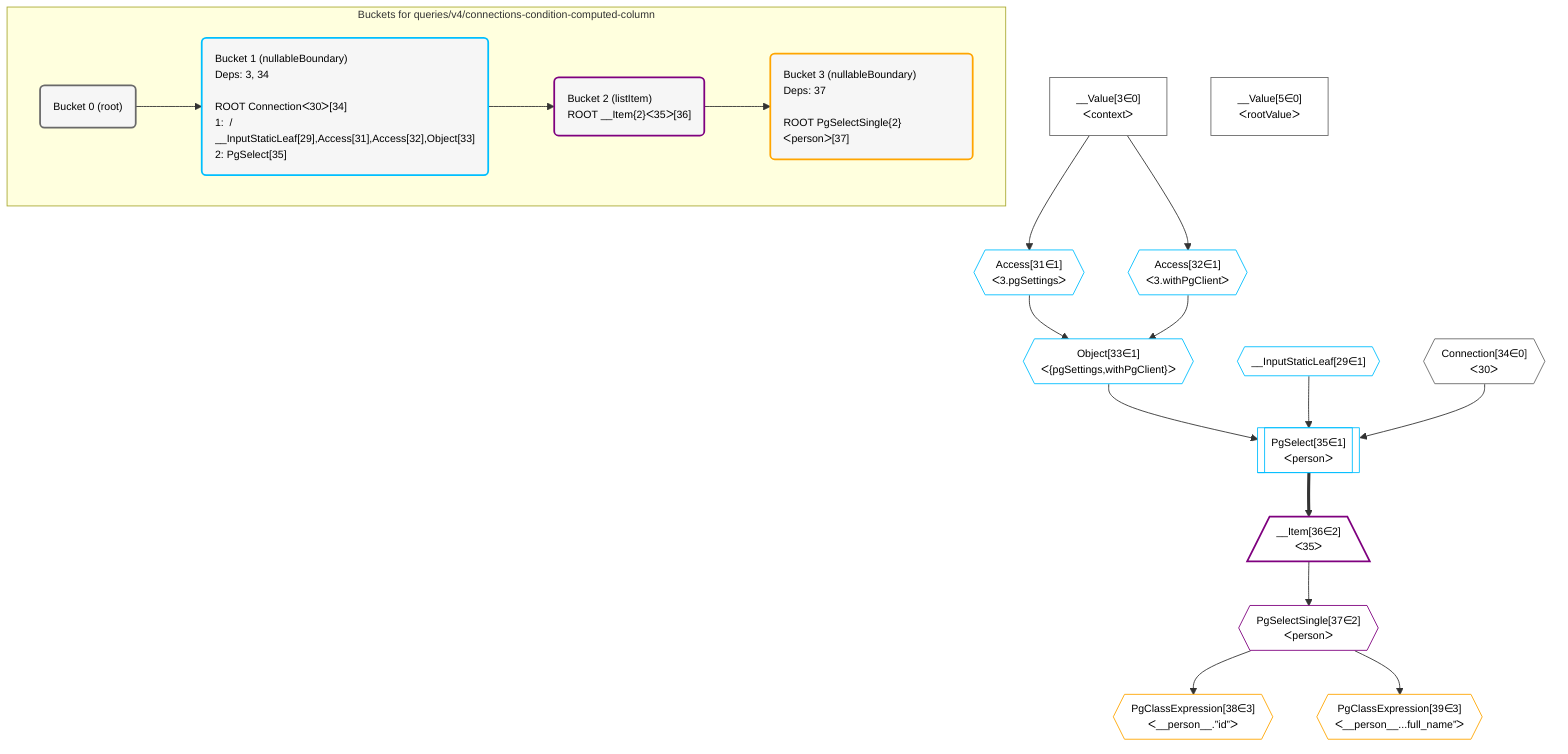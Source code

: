 %%{init: {'themeVariables': { 'fontSize': '12px'}}}%%
graph TD
    classDef path fill:#eee,stroke:#000,color:#000
    classDef plan fill:#fff,stroke-width:1px,color:#000
    classDef itemplan fill:#fff,stroke-width:2px,color:#000
    classDef unbatchedplan fill:#dff,stroke-width:1px,color:#000
    classDef sideeffectplan fill:#fcc,stroke-width:2px,color:#000
    classDef bucket fill:#f6f6f6,color:#000,stroke-width:2px,text-align:left


    %% define steps
    __Value3["__Value[3∈0]<br />ᐸcontextᐳ"]:::plan
    __Value5["__Value[5∈0]<br />ᐸrootValueᐳ"]:::plan
    __InputStaticLeaf29{{"__InputStaticLeaf[29∈1]"}}:::plan
    Access31{{"Access[31∈1]<br />ᐸ3.pgSettingsᐳ"}}:::plan
    Access32{{"Access[32∈1]<br />ᐸ3.withPgClientᐳ"}}:::plan
    Object33{{"Object[33∈1]<br />ᐸ{pgSettings,withPgClient}ᐳ"}}:::plan
    Connection34{{"Connection[34∈0]<br />ᐸ30ᐳ"}}:::plan
    PgSelect35[["PgSelect[35∈1]<br />ᐸpersonᐳ"]]:::plan
    __Item36[/"__Item[36∈2]<br />ᐸ35ᐳ"\]:::itemplan
    PgSelectSingle37{{"PgSelectSingle[37∈2]<br />ᐸpersonᐳ"}}:::plan
    PgClassExpression38{{"PgClassExpression[38∈3]<br />ᐸ__person__.”id”ᐳ"}}:::plan
    PgClassExpression39{{"PgClassExpression[39∈3]<br />ᐸ__person__...full_name”ᐳ"}}:::plan

    %% plan dependencies
    __Value3 --> Access31
    __Value3 --> Access32
    Access31 & Access32 --> Object33
    Object33 & __InputStaticLeaf29 & Connection34 --> PgSelect35
    PgSelect35 ==> __Item36
    __Item36 --> PgSelectSingle37
    PgSelectSingle37 --> PgClassExpression38
    PgSelectSingle37 --> PgClassExpression39

    subgraph "Buckets for queries/v4/connections-condition-computed-column"
    Bucket0("Bucket 0 (root)"):::bucket
    classDef bucket0 stroke:#696969
    class Bucket0,__Value3,__Value5,Connection34 bucket0
    Bucket1("Bucket 1 (nullableBoundary)<br />Deps: 3, 34<br /><br />ROOT Connectionᐸ30ᐳ[34]<br />1:  / __InputStaticLeaf[29],Access[31],Access[32],Object[33]<br />2: PgSelect[35]"):::bucket
    classDef bucket1 stroke:#00bfff
    class Bucket1,__InputStaticLeaf29,Access31,Access32,Object33,PgSelect35 bucket1
    Bucket2("Bucket 2 (listItem)<br />ROOT __Item{2}ᐸ35ᐳ[36]"):::bucket
    classDef bucket2 stroke:#7f007f
    class Bucket2,__Item36,PgSelectSingle37 bucket2
    Bucket3("Bucket 3 (nullableBoundary)<br />Deps: 37<br /><br />ROOT PgSelectSingle{2}ᐸpersonᐳ[37]"):::bucket
    classDef bucket3 stroke:#ffa500
    class Bucket3,PgClassExpression38,PgClassExpression39 bucket3
    Bucket0 --> Bucket1
    Bucket1 --> Bucket2
    Bucket2 --> Bucket3
    end